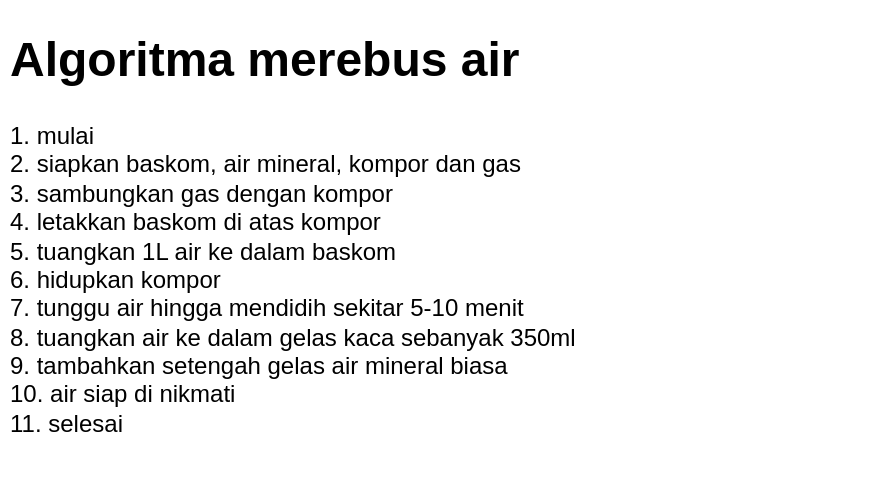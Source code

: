 <mxfile version="22.0.6" type="device">
  <diagram name="Page-1" id="I2Jp_I9GkwE_dufN5DpQ">
    <mxGraphModel dx="1026" dy="592" grid="1" gridSize="10" guides="1" tooltips="1" connect="1" arrows="1" fold="1" page="1" pageScale="1" pageWidth="850" pageHeight="1100" math="0" shadow="0">
      <root>
        <mxCell id="0" />
        <mxCell id="1" parent="0" />
        <mxCell id="ovLBWK_UYbhCwVlvZcoD-1" value="&lt;h1&gt;Algoritma merebus air&lt;/h1&gt;&lt;p&gt;1. mulai&lt;br&gt;2. siapkan baskom, air mineral, kompor dan gas&lt;br&gt;3. sambungkan gas dengan kompor&lt;br&gt;4. letakkan baskom di atas kompor&lt;br&gt;5. tuangkan 1L air ke dalam baskom&lt;br&gt;6. hidupkan kompor&lt;br&gt;7. tunggu air hingga mendidih sekitar 5-10 menit&lt;br&gt;8. tuangkan air ke dalam gelas kaca sebanyak 350ml&lt;br&gt;9. tambahkan setengah gelas air mineral biasa&lt;br&gt;10. air siap di nikmati&lt;br&gt;11. selesai&lt;/p&gt;" style="text;html=1;strokeColor=none;fillColor=none;spacing=5;spacingTop=-20;whiteSpace=wrap;overflow=hidden;rounded=0;align=left;" vertex="1" parent="1">
          <mxGeometry y="30" width="440" height="240" as="geometry" />
        </mxCell>
      </root>
    </mxGraphModel>
  </diagram>
</mxfile>
